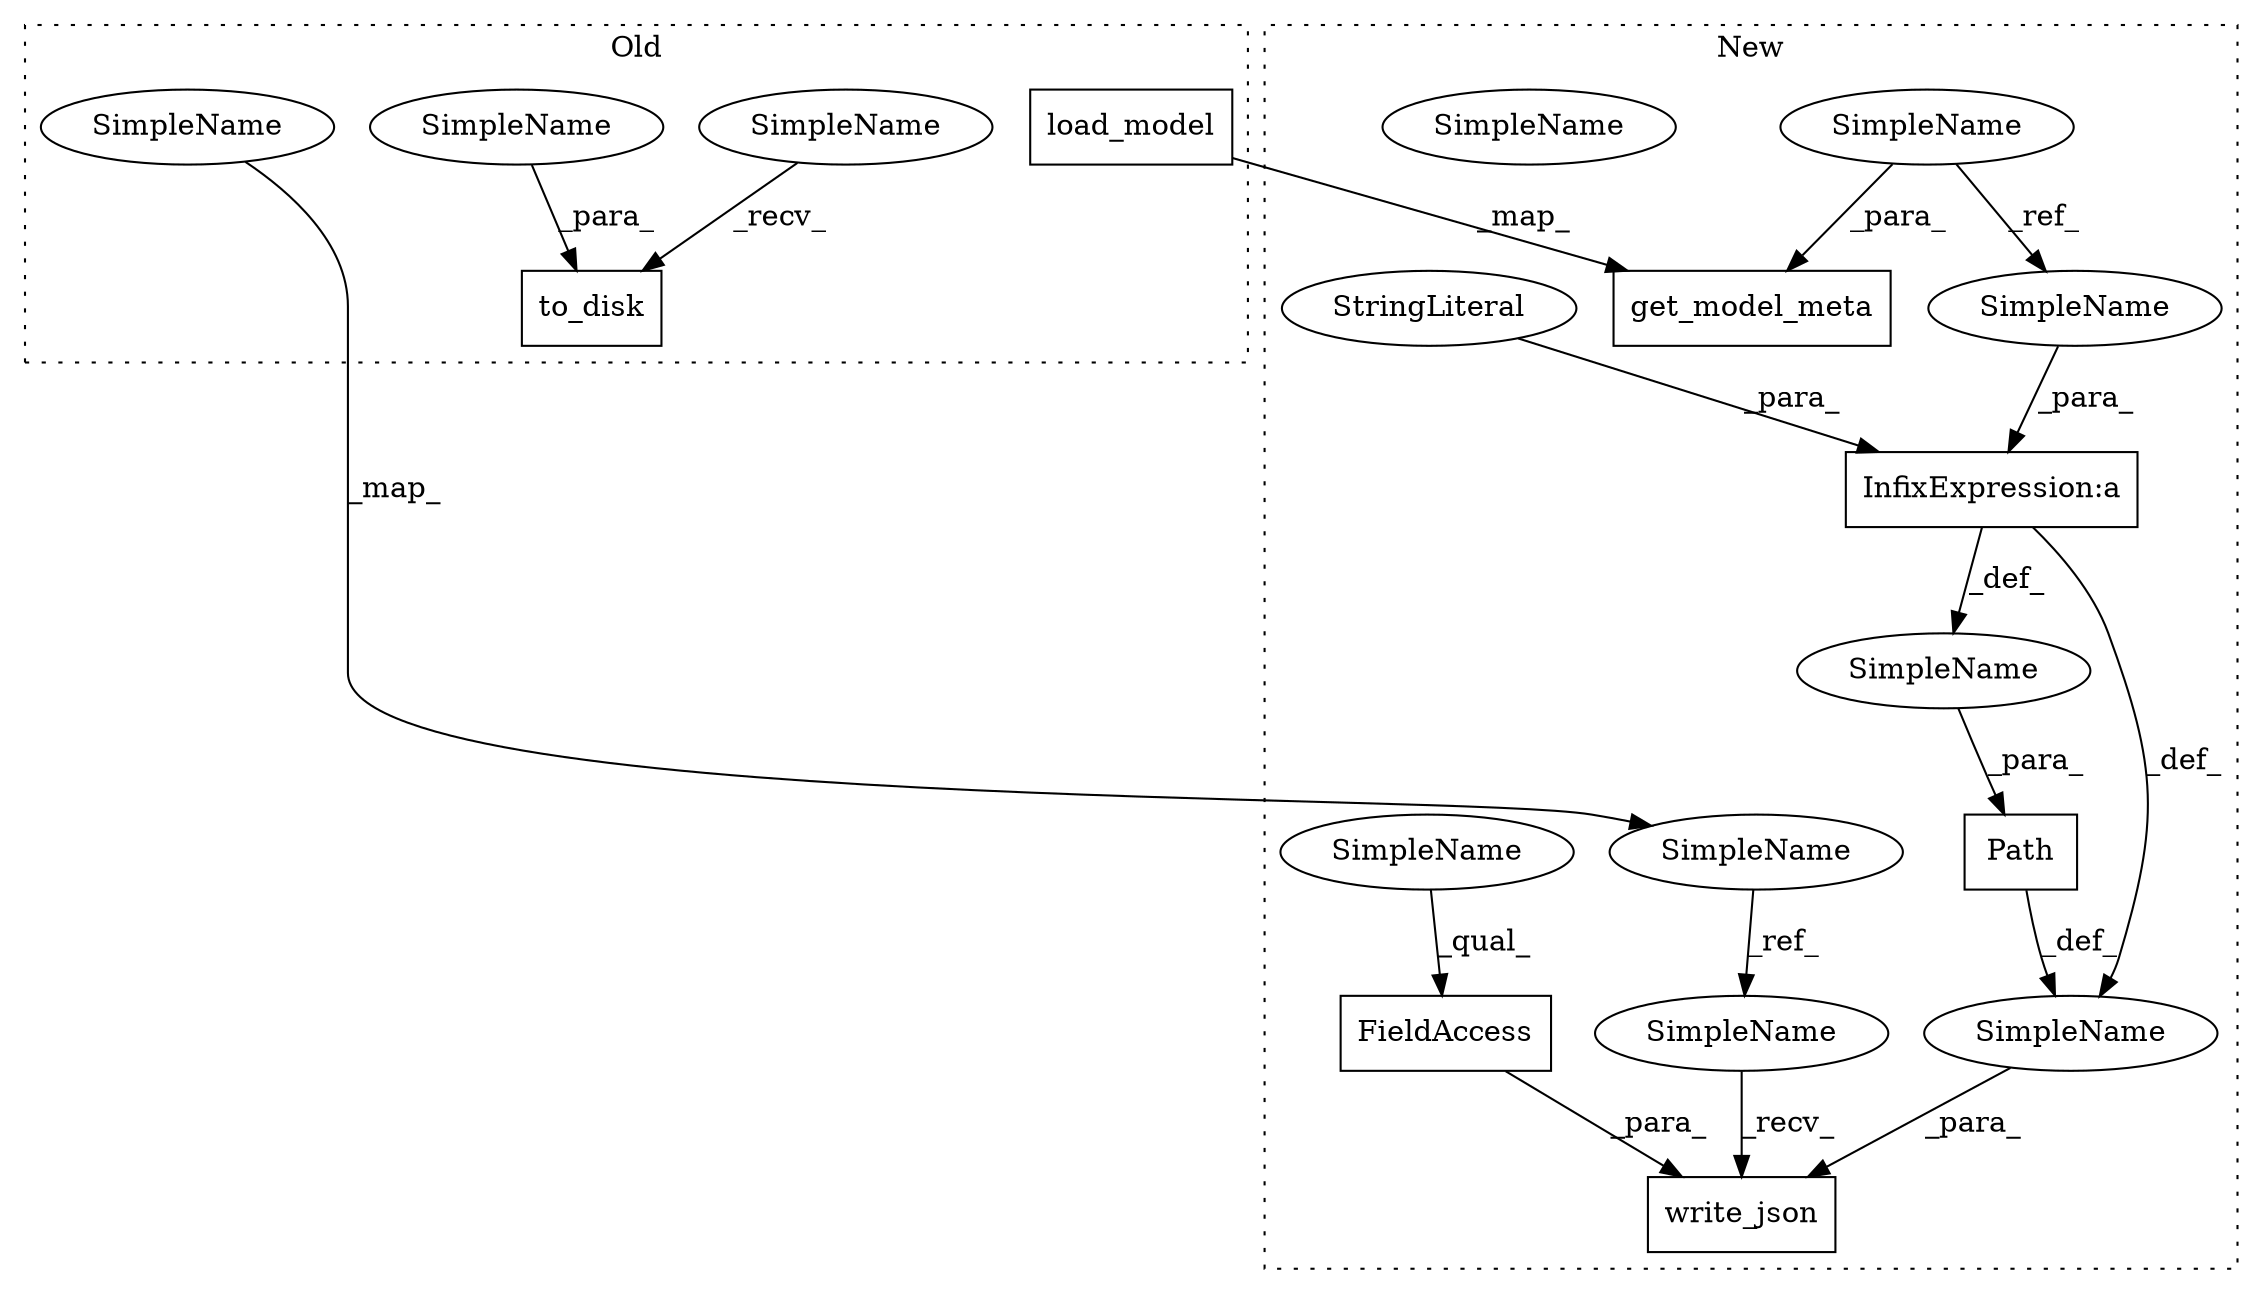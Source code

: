 digraph G {
subgraph cluster0 {
1 [label="load_model" a="32" s="5016,5028" l="11,1" shape="box"];
12 [label="to_disk" a="32" s="5084,5093" l="8,1" shape="box"];
14 [label="SimpleName" a="42" s="4661" l="12" shape="ellipse"];
15 [label="SimpleName" a="42" s="5080" l="3" shape="ellipse"];
19 [label="SimpleName" a="42" s="5092" l="1" shape="ellipse"];
label = "Old";
style="dotted";
}
subgraph cluster1 {
2 [label="get_model_meta" a="32" s="4968,4984" l="15,1" shape="box"];
3 [label="SimpleName" a="42" s="4893" l="1" shape="ellipse"];
4 [label="InfixExpression:a" a="27" s="5393" l="3" shape="box"];
5 [label="Path" a="32" s="5387,5407" l="5,1" shape="box"];
6 [label="SimpleName" a="42" s="" l="" shape="ellipse"];
7 [label="StringLiteral" a="45" s="5396" l="11" shape="ellipse"];
8 [label="SimpleName" a="42" s="" l="" shape="ellipse"];
9 [label="write_json" a="32" s="5376,5417" l="11,1" shape="box"];
10 [label="FieldAccess" a="22" s="5409" l="8" shape="box"];
11 [label="SimpleName" a="42" s="5409" l="3" shape="ellipse"];
13 [label="SimpleName" a="42" s="4721" l="5" shape="ellipse"];
16 [label="SimpleName" a="42" s="5392" l="1" shape="ellipse"];
17 [label="SimpleName" a="42" s="5409" l="3" shape="ellipse"];
18 [label="SimpleName" a="42" s="5370" l="5" shape="ellipse"];
label = "New";
style="dotted";
}
1 -> 2 [label="_map_"];
3 -> 16 [label="_ref_"];
3 -> 2 [label="_para_"];
4 -> 6 [label="_def_"];
4 -> 8 [label="_def_"];
5 -> 8 [label="_def_"];
6 -> 5 [label="_para_"];
7 -> 4 [label="_para_"];
8 -> 9 [label="_para_"];
10 -> 9 [label="_para_"];
13 -> 18 [label="_ref_"];
14 -> 13 [label="_map_"];
15 -> 12 [label="_recv_"];
16 -> 4 [label="_para_"];
17 -> 10 [label="_qual_"];
18 -> 9 [label="_recv_"];
19 -> 12 [label="_para_"];
}
